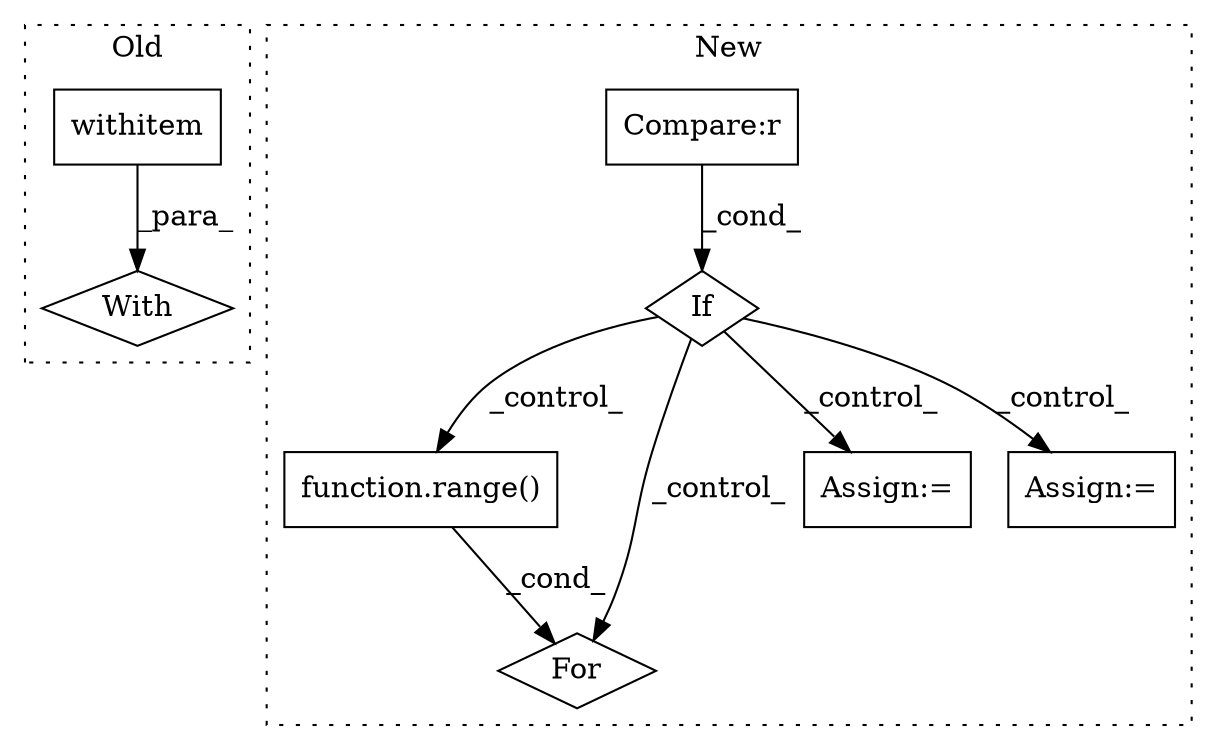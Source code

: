 digraph G {
subgraph cluster0 {
1 [label="withitem" a="49" s="6979" l="17" shape="box"];
3 [label="With" a="39" s="6974,6996" l="5,29" shape="diamond"];
label = "Old";
style="dotted";
}
subgraph cluster1 {
2 [label="function.range()" a="75" s="7923,7933" l="6,1" shape="box"];
4 [label="For" a="107" s="7910,7934" l="4,18" shape="diamond"];
5 [label="If" a="96" s="7573" l="3" shape="diamond"];
6 [label="Compare:r" a="40" s="7576" l="14" shape="box"];
7 [label="Assign:=" a="68" s="7717" l="3" shape="box"];
8 [label="Assign:=" a="68" s="7823" l="3" shape="box"];
label = "New";
style="dotted";
}
1 -> 3 [label="_para_"];
2 -> 4 [label="_cond_"];
5 -> 2 [label="_control_"];
5 -> 8 [label="_control_"];
5 -> 4 [label="_control_"];
5 -> 7 [label="_control_"];
6 -> 5 [label="_cond_"];
}